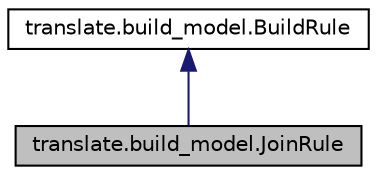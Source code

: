digraph "translate.build_model.JoinRule"
{
  edge [fontname="Helvetica",fontsize="10",labelfontname="Helvetica",labelfontsize="10"];
  node [fontname="Helvetica",fontsize="10",shape=record];
  Node1 [label="translate.build_model.JoinRule",height=0.2,width=0.4,color="black", fillcolor="grey75", style="filled", fontcolor="black"];
  Node2 -> Node1 [dir="back",color="midnightblue",fontsize="10",style="solid",fontname="Helvetica"];
  Node2 [label="translate.build_model.BuildRule",height=0.2,width=0.4,color="black", fillcolor="white", style="filled",URL="$classtranslate_1_1build__model_1_1BuildRule.html"];
}
